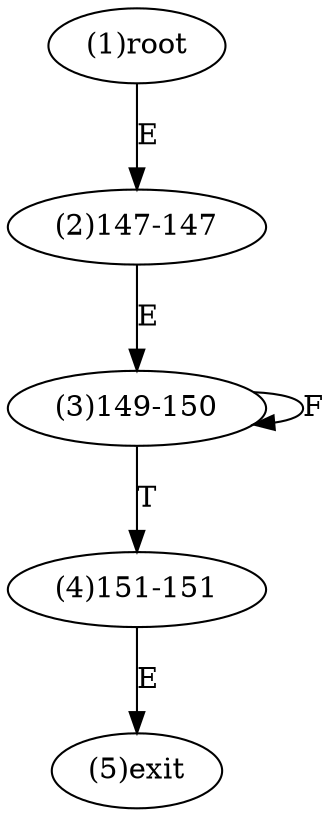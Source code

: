 digraph "" { 
1[ label="(1)root"];
2[ label="(2)147-147"];
3[ label="(3)149-150"];
4[ label="(4)151-151"];
5[ label="(5)exit"];
1->2[ label="E"];
2->3[ label="E"];
3->3[ label="F"];
3->4[ label="T"];
4->5[ label="E"];
}
